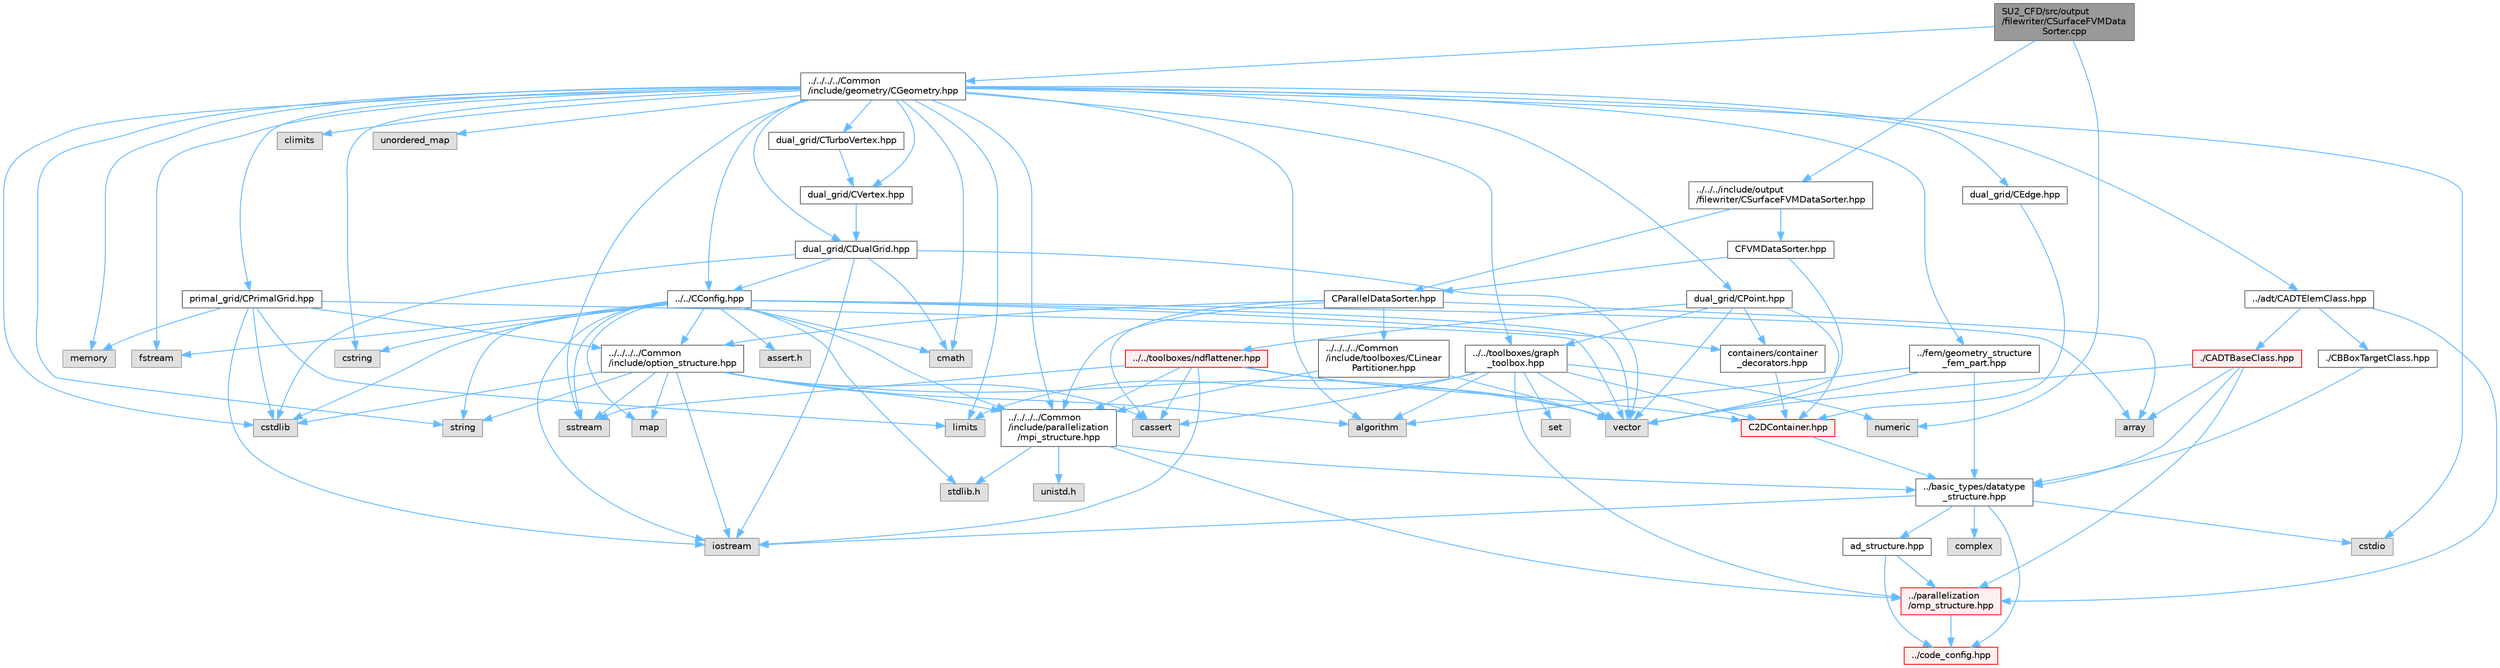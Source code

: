 digraph "SU2_CFD/src/output/filewriter/CSurfaceFVMDataSorter.cpp"
{
 // LATEX_PDF_SIZE
  bgcolor="transparent";
  edge [fontname=Helvetica,fontsize=10,labelfontname=Helvetica,labelfontsize=10];
  node [fontname=Helvetica,fontsize=10,shape=box,height=0.2,width=0.4];
  Node1 [id="Node000001",label="SU2_CFD/src/output\l/filewriter/CSurfaceFVMData\lSorter.cpp",height=0.2,width=0.4,color="gray40", fillcolor="grey60", style="filled", fontcolor="black",tooltip="Datasorter for FVM surfaces."];
  Node1 -> Node2 [id="edge1_Node000001_Node000002",color="steelblue1",style="solid",tooltip=" "];
  Node2 [id="Node000002",label="../../../include/output\l/filewriter/CSurfaceFVMDataSorter.hpp",height=0.2,width=0.4,color="grey40", fillcolor="white", style="filled",URL="$CSurfaceFVMDataSorter_8hpp.html",tooltip="Headers for the surface FVM data sorter class."];
  Node2 -> Node3 [id="edge2_Node000002_Node000003",color="steelblue1",style="solid",tooltip=" "];
  Node3 [id="Node000003",label="CParallelDataSorter.hpp",height=0.2,width=0.4,color="grey40", fillcolor="white", style="filled",URL="$CParallelDataSorter_8hpp.html",tooltip="Headers fo the data sorter class."];
  Node3 -> Node4 [id="edge3_Node000003_Node000004",color="steelblue1",style="solid",tooltip=" "];
  Node4 [id="Node000004",label="../../../../Common\l/include/parallelization\l/mpi_structure.hpp",height=0.2,width=0.4,color="grey40", fillcolor="white", style="filled",URL="$mpi__structure_8hpp.html",tooltip="Headers of the mpi interface for generalized datatypes. The subroutines and functions are in the mpi_..."];
  Node4 -> Node5 [id="edge4_Node000004_Node000005",color="steelblue1",style="solid",tooltip=" "];
  Node5 [id="Node000005",label="stdlib.h",height=0.2,width=0.4,color="grey60", fillcolor="#E0E0E0", style="filled",tooltip=" "];
  Node4 -> Node6 [id="edge5_Node000004_Node000006",color="steelblue1",style="solid",tooltip=" "];
  Node6 [id="Node000006",label="../basic_types/datatype\l_structure.hpp",height=0.2,width=0.4,color="grey40", fillcolor="white", style="filled",URL="$datatype__structure_8hpp.html",tooltip="Headers for generalized datatypes, defines an interface for AD types."];
  Node6 -> Node7 [id="edge6_Node000006_Node000007",color="steelblue1",style="solid",tooltip=" "];
  Node7 [id="Node000007",label="iostream",height=0.2,width=0.4,color="grey60", fillcolor="#E0E0E0", style="filled",tooltip=" "];
  Node6 -> Node8 [id="edge7_Node000006_Node000008",color="steelblue1",style="solid",tooltip=" "];
  Node8 [id="Node000008",label="complex",height=0.2,width=0.4,color="grey60", fillcolor="#E0E0E0", style="filled",tooltip=" "];
  Node6 -> Node9 [id="edge8_Node000006_Node000009",color="steelblue1",style="solid",tooltip=" "];
  Node9 [id="Node000009",label="cstdio",height=0.2,width=0.4,color="grey60", fillcolor="#E0E0E0", style="filled",tooltip=" "];
  Node6 -> Node10 [id="edge9_Node000006_Node000010",color="steelblue1",style="solid",tooltip=" "];
  Node10 [id="Node000010",label="../code_config.hpp",height=0.2,width=0.4,color="red", fillcolor="#FFF0F0", style="filled",URL="$code__config_8hpp.html",tooltip="Header file for collecting common macros, definitions and type configurations."];
  Node6 -> Node12 [id="edge10_Node000006_Node000012",color="steelblue1",style="solid",tooltip=" "];
  Node12 [id="Node000012",label="ad_structure.hpp",height=0.2,width=0.4,color="grey40", fillcolor="white", style="filled",URL="$ad__structure_8hpp.html",tooltip="Main routines for the algorithmic differentiation (AD) structure."];
  Node12 -> Node10 [id="edge11_Node000012_Node000010",color="steelblue1",style="solid",tooltip=" "];
  Node12 -> Node13 [id="edge12_Node000012_Node000013",color="steelblue1",style="solid",tooltip=" "];
  Node13 [id="Node000013",label="../parallelization\l/omp_structure.hpp",height=0.2,width=0.4,color="red", fillcolor="#FFF0F0", style="filled",URL="$omp__structure_8hpp.html",tooltip="OpenMP interface header, provides compatibility functions if the code is built without OpenMP support..."];
  Node13 -> Node10 [id="edge13_Node000013_Node000010",color="steelblue1",style="solid",tooltip=" "];
  Node4 -> Node16 [id="edge14_Node000004_Node000016",color="steelblue1",style="solid",tooltip=" "];
  Node16 [id="Node000016",label="unistd.h",height=0.2,width=0.4,color="grey60", fillcolor="#E0E0E0", style="filled",tooltip=" "];
  Node4 -> Node13 [id="edge15_Node000004_Node000013",color="steelblue1",style="solid",tooltip=" "];
  Node3 -> Node17 [id="edge16_Node000003_Node000017",color="steelblue1",style="solid",tooltip=" "];
  Node17 [id="Node000017",label="../../../../Common\l/include/option_structure.hpp",height=0.2,width=0.4,color="grey40", fillcolor="white", style="filled",URL="$option__structure_8hpp.html",tooltip="Defines classes for referencing options for easy input in CConfig."];
  Node17 -> Node4 [id="edge17_Node000017_Node000004",color="steelblue1",style="solid",tooltip=" "];
  Node17 -> Node7 [id="edge18_Node000017_Node000007",color="steelblue1",style="solid",tooltip=" "];
  Node17 -> Node18 [id="edge19_Node000017_Node000018",color="steelblue1",style="solid",tooltip=" "];
  Node18 [id="Node000018",label="sstream",height=0.2,width=0.4,color="grey60", fillcolor="#E0E0E0", style="filled",tooltip=" "];
  Node17 -> Node19 [id="edge20_Node000017_Node000019",color="steelblue1",style="solid",tooltip=" "];
  Node19 [id="Node000019",label="string",height=0.2,width=0.4,color="grey60", fillcolor="#E0E0E0", style="filled",tooltip=" "];
  Node17 -> Node20 [id="edge21_Node000017_Node000020",color="steelblue1",style="solid",tooltip=" "];
  Node20 [id="Node000020",label="vector",height=0.2,width=0.4,color="grey60", fillcolor="#E0E0E0", style="filled",tooltip=" "];
  Node17 -> Node21 [id="edge22_Node000017_Node000021",color="steelblue1",style="solid",tooltip=" "];
  Node21 [id="Node000021",label="map",height=0.2,width=0.4,color="grey60", fillcolor="#E0E0E0", style="filled",tooltip=" "];
  Node17 -> Node22 [id="edge23_Node000017_Node000022",color="steelblue1",style="solid",tooltip=" "];
  Node22 [id="Node000022",label="cstdlib",height=0.2,width=0.4,color="grey60", fillcolor="#E0E0E0", style="filled",tooltip=" "];
  Node17 -> Node23 [id="edge24_Node000017_Node000023",color="steelblue1",style="solid",tooltip=" "];
  Node23 [id="Node000023",label="algorithm",height=0.2,width=0.4,color="grey60", fillcolor="#E0E0E0", style="filled",tooltip=" "];
  Node17 -> Node24 [id="edge25_Node000017_Node000024",color="steelblue1",style="solid",tooltip=" "];
  Node24 [id="Node000024",label="cassert",height=0.2,width=0.4,color="grey60", fillcolor="#E0E0E0", style="filled",tooltip=" "];
  Node3 -> Node25 [id="edge26_Node000003_Node000025",color="steelblue1",style="solid",tooltip=" "];
  Node25 [id="Node000025",label="../../../../Common\l/include/toolboxes/CLinear\lPartitioner.hpp",height=0.2,width=0.4,color="grey40", fillcolor="white", style="filled",URL="$CLinearPartitioner_8hpp.html",tooltip="Header file for the class CLinearPartitioner. The implementations are in the CLinearPartitioner...."];
  Node25 -> Node4 [id="edge27_Node000025_Node000004",color="steelblue1",style="solid",tooltip=" "];
  Node25 -> Node20 [id="edge28_Node000025_Node000020",color="steelblue1",style="solid",tooltip=" "];
  Node3 -> Node26 [id="edge29_Node000003_Node000026",color="steelblue1",style="solid",tooltip=" "];
  Node26 [id="Node000026",label="array",height=0.2,width=0.4,color="grey60", fillcolor="#E0E0E0", style="filled",tooltip=" "];
  Node3 -> Node24 [id="edge30_Node000003_Node000024",color="steelblue1",style="solid",tooltip=" "];
  Node2 -> Node27 [id="edge31_Node000002_Node000027",color="steelblue1",style="solid",tooltip=" "];
  Node27 [id="Node000027",label="CFVMDataSorter.hpp",height=0.2,width=0.4,color="grey40", fillcolor="white", style="filled",URL="$CFVMDataSorter_8hpp.html",tooltip="Headers fo the FVM data sorter class."];
  Node27 -> Node3 [id="edge32_Node000027_Node000003",color="steelblue1",style="solid",tooltip=" "];
  Node27 -> Node20 [id="edge33_Node000027_Node000020",color="steelblue1",style="solid",tooltip=" "];
  Node1 -> Node28 [id="edge34_Node000001_Node000028",color="steelblue1",style="solid",tooltip=" "];
  Node28 [id="Node000028",label="../../../../Common\l/include/geometry/CGeometry.hpp",height=0.2,width=0.4,color="grey40", fillcolor="white", style="filled",URL="$CGeometry_8hpp.html",tooltip="Headers of the main subroutines for creating the geometrical structure. The subroutines and functions..."];
  Node28 -> Node29 [id="edge35_Node000028_Node000029",color="steelblue1",style="solid",tooltip=" "];
  Node29 [id="Node000029",label="limits",height=0.2,width=0.4,color="grey60", fillcolor="#E0E0E0", style="filled",tooltip=" "];
  Node28 -> Node4 [id="edge36_Node000028_Node000004",color="steelblue1",style="solid",tooltip=" "];
  Node28 -> Node19 [id="edge37_Node000028_Node000019",color="steelblue1",style="solid",tooltip=" "];
  Node28 -> Node30 [id="edge38_Node000028_Node000030",color="steelblue1",style="solid",tooltip=" "];
  Node30 [id="Node000030",label="fstream",height=0.2,width=0.4,color="grey60", fillcolor="#E0E0E0", style="filled",tooltip=" "];
  Node28 -> Node18 [id="edge39_Node000028_Node000018",color="steelblue1",style="solid",tooltip=" "];
  Node28 -> Node31 [id="edge40_Node000028_Node000031",color="steelblue1",style="solid",tooltip=" "];
  Node31 [id="Node000031",label="cmath",height=0.2,width=0.4,color="grey60", fillcolor="#E0E0E0", style="filled",tooltip=" "];
  Node28 -> Node23 [id="edge41_Node000028_Node000023",color="steelblue1",style="solid",tooltip=" "];
  Node28 -> Node32 [id="edge42_Node000028_Node000032",color="steelblue1",style="solid",tooltip=" "];
  Node32 [id="Node000032",label="cstring",height=0.2,width=0.4,color="grey60", fillcolor="#E0E0E0", style="filled",tooltip=" "];
  Node28 -> Node9 [id="edge43_Node000028_Node000009",color="steelblue1",style="solid",tooltip=" "];
  Node28 -> Node22 [id="edge44_Node000028_Node000022",color="steelblue1",style="solid",tooltip=" "];
  Node28 -> Node33 [id="edge45_Node000028_Node000033",color="steelblue1",style="solid",tooltip=" "];
  Node33 [id="Node000033",label="climits",height=0.2,width=0.4,color="grey60", fillcolor="#E0E0E0", style="filled",tooltip=" "];
  Node28 -> Node34 [id="edge46_Node000028_Node000034",color="steelblue1",style="solid",tooltip=" "];
  Node34 [id="Node000034",label="memory",height=0.2,width=0.4,color="grey60", fillcolor="#E0E0E0", style="filled",tooltip=" "];
  Node28 -> Node35 [id="edge47_Node000028_Node000035",color="steelblue1",style="solid",tooltip=" "];
  Node35 [id="Node000035",label="unordered_map",height=0.2,width=0.4,color="grey60", fillcolor="#E0E0E0", style="filled",tooltip=" "];
  Node28 -> Node36 [id="edge48_Node000028_Node000036",color="steelblue1",style="solid",tooltip=" "];
  Node36 [id="Node000036",label="primal_grid/CPrimalGrid.hpp",height=0.2,width=0.4,color="grey40", fillcolor="white", style="filled",URL="$CPrimalGrid_8hpp.html",tooltip="Headers of the main subroutines for storing the primal grid structure. The subroutines and functions ..."];
  Node36 -> Node7 [id="edge49_Node000036_Node000007",color="steelblue1",style="solid",tooltip=" "];
  Node36 -> Node20 [id="edge50_Node000036_Node000020",color="steelblue1",style="solid",tooltip=" "];
  Node36 -> Node29 [id="edge51_Node000036_Node000029",color="steelblue1",style="solid",tooltip=" "];
  Node36 -> Node22 [id="edge52_Node000036_Node000022",color="steelblue1",style="solid",tooltip=" "];
  Node36 -> Node34 [id="edge53_Node000036_Node000034",color="steelblue1",style="solid",tooltip=" "];
  Node36 -> Node17 [id="edge54_Node000036_Node000017",color="steelblue1",style="solid",tooltip=" "];
  Node28 -> Node37 [id="edge55_Node000028_Node000037",color="steelblue1",style="solid",tooltip=" "];
  Node37 [id="Node000037",label="dual_grid/CDualGrid.hpp",height=0.2,width=0.4,color="grey40", fillcolor="white", style="filled",URL="$CDualGrid_8hpp.html",tooltip="Headers of the main subroutines for doing the complete dual grid structure. The subroutines and funct..."];
  Node37 -> Node31 [id="edge56_Node000037_Node000031",color="steelblue1",style="solid",tooltip=" "];
  Node37 -> Node7 [id="edge57_Node000037_Node000007",color="steelblue1",style="solid",tooltip=" "];
  Node37 -> Node22 [id="edge58_Node000037_Node000022",color="steelblue1",style="solid",tooltip=" "];
  Node37 -> Node20 [id="edge59_Node000037_Node000020",color="steelblue1",style="solid",tooltip=" "];
  Node37 -> Node38 [id="edge60_Node000037_Node000038",color="steelblue1",style="solid",tooltip=" "];
  Node38 [id="Node000038",label="../../CConfig.hpp",height=0.2,width=0.4,color="grey40", fillcolor="white", style="filled",URL="$CConfig_8hpp.html",tooltip="All the information about the definition of the physical problem. The subroutines and functions are i..."];
  Node38 -> Node4 [id="edge61_Node000038_Node000004",color="steelblue1",style="solid",tooltip=" "];
  Node38 -> Node7 [id="edge62_Node000038_Node000007",color="steelblue1",style="solid",tooltip=" "];
  Node38 -> Node22 [id="edge63_Node000038_Node000022",color="steelblue1",style="solid",tooltip=" "];
  Node38 -> Node30 [id="edge64_Node000038_Node000030",color="steelblue1",style="solid",tooltip=" "];
  Node38 -> Node18 [id="edge65_Node000038_Node000018",color="steelblue1",style="solid",tooltip=" "];
  Node38 -> Node19 [id="edge66_Node000038_Node000019",color="steelblue1",style="solid",tooltip=" "];
  Node38 -> Node32 [id="edge67_Node000038_Node000032",color="steelblue1",style="solid",tooltip=" "];
  Node38 -> Node20 [id="edge68_Node000038_Node000020",color="steelblue1",style="solid",tooltip=" "];
  Node38 -> Node26 [id="edge69_Node000038_Node000026",color="steelblue1",style="solid",tooltip=" "];
  Node38 -> Node5 [id="edge70_Node000038_Node000005",color="steelblue1",style="solid",tooltip=" "];
  Node38 -> Node31 [id="edge71_Node000038_Node000031",color="steelblue1",style="solid",tooltip=" "];
  Node38 -> Node21 [id="edge72_Node000038_Node000021",color="steelblue1",style="solid",tooltip=" "];
  Node38 -> Node39 [id="edge73_Node000038_Node000039",color="steelblue1",style="solid",tooltip=" "];
  Node39 [id="Node000039",label="assert.h",height=0.2,width=0.4,color="grey60", fillcolor="#E0E0E0", style="filled",tooltip=" "];
  Node38 -> Node17 [id="edge74_Node000038_Node000017",color="steelblue1",style="solid",tooltip=" "];
  Node38 -> Node40 [id="edge75_Node000038_Node000040",color="steelblue1",style="solid",tooltip=" "];
  Node40 [id="Node000040",label="containers/container\l_decorators.hpp",height=0.2,width=0.4,color="grey40", fillcolor="white", style="filled",URL="$container__decorators_8hpp.html",tooltip="Collection of small classes that decorate C2DContainer to augment its functionality,..."];
  Node40 -> Node41 [id="edge76_Node000040_Node000041",color="steelblue1",style="solid",tooltip=" "];
  Node41 [id="Node000041",label="C2DContainer.hpp",height=0.2,width=0.4,color="red", fillcolor="#FFF0F0", style="filled",URL="$C2DContainer_8hpp.html",tooltip="A templated vector/matrix object."];
  Node41 -> Node6 [id="edge77_Node000041_Node000006",color="steelblue1",style="solid",tooltip=" "];
  Node28 -> Node50 [id="edge78_Node000028_Node000050",color="steelblue1",style="solid",tooltip=" "];
  Node50 [id="Node000050",label="dual_grid/CPoint.hpp",height=0.2,width=0.4,color="grey40", fillcolor="white", style="filled",URL="$CPoint_8hpp.html",tooltip="Declaration of the point class that stores geometric and adjacency information for dual control volum..."];
  Node50 -> Node41 [id="edge79_Node000050_Node000041",color="steelblue1",style="solid",tooltip=" "];
  Node50 -> Node40 [id="edge80_Node000050_Node000040",color="steelblue1",style="solid",tooltip=" "];
  Node50 -> Node51 [id="edge81_Node000050_Node000051",color="steelblue1",style="solid",tooltip=" "];
  Node51 [id="Node000051",label="../../toolboxes/graph\l_toolbox.hpp",height=0.2,width=0.4,color="grey40", fillcolor="white", style="filled",URL="$graph__toolbox_8hpp.html",tooltip="Functions and classes to build/represent sparse graphs or sparse patterns."];
  Node51 -> Node41 [id="edge82_Node000051_Node000041",color="steelblue1",style="solid",tooltip=" "];
  Node51 -> Node13 [id="edge83_Node000051_Node000013",color="steelblue1",style="solid",tooltip=" "];
  Node51 -> Node52 [id="edge84_Node000051_Node000052",color="steelblue1",style="solid",tooltip=" "];
  Node52 [id="Node000052",label="set",height=0.2,width=0.4,color="grey60", fillcolor="#E0E0E0", style="filled",tooltip=" "];
  Node51 -> Node20 [id="edge85_Node000051_Node000020",color="steelblue1",style="solid",tooltip=" "];
  Node51 -> Node29 [id="edge86_Node000051_Node000029",color="steelblue1",style="solid",tooltip=" "];
  Node51 -> Node24 [id="edge87_Node000051_Node000024",color="steelblue1",style="solid",tooltip=" "];
  Node51 -> Node23 [id="edge88_Node000051_Node000023",color="steelblue1",style="solid",tooltip=" "];
  Node51 -> Node53 [id="edge89_Node000051_Node000053",color="steelblue1",style="solid",tooltip=" "];
  Node53 [id="Node000053",label="numeric",height=0.2,width=0.4,color="grey60", fillcolor="#E0E0E0", style="filled",tooltip=" "];
  Node50 -> Node20 [id="edge90_Node000050_Node000020",color="steelblue1",style="solid",tooltip=" "];
  Node50 -> Node54 [id="edge91_Node000050_Node000054",color="steelblue1",style="solid",tooltip=" "];
  Node54 [id="Node000054",label="../../toolboxes/ndflattener.hpp",height=0.2,width=0.4,color="red", fillcolor="#FFF0F0", style="filled",URL="$ndflattener_8hpp.html",tooltip="Flatten pointer-to-pointer-... arrays for MPI communication."];
  Node54 -> Node24 [id="edge92_Node000054_Node000024",color="steelblue1",style="solid",tooltip=" "];
  Node54 -> Node7 [id="edge93_Node000054_Node000007",color="steelblue1",style="solid",tooltip=" "];
  Node54 -> Node18 [id="edge94_Node000054_Node000018",color="steelblue1",style="solid",tooltip=" "];
  Node54 -> Node20 [id="edge95_Node000054_Node000020",color="steelblue1",style="solid",tooltip=" "];
  Node54 -> Node41 [id="edge96_Node000054_Node000041",color="steelblue1",style="solid",tooltip=" "];
  Node54 -> Node4 [id="edge97_Node000054_Node000004",color="steelblue1",style="solid",tooltip=" "];
  Node28 -> Node55 [id="edge98_Node000028_Node000055",color="steelblue1",style="solid",tooltip=" "];
  Node55 [id="Node000055",label="dual_grid/CEdge.hpp",height=0.2,width=0.4,color="grey40", fillcolor="white", style="filled",URL="$CEdge_8hpp.html",tooltip="Declaration of the edge class CEdge.cpp file."];
  Node55 -> Node41 [id="edge99_Node000055_Node000041",color="steelblue1",style="solid",tooltip=" "];
  Node28 -> Node56 [id="edge100_Node000028_Node000056",color="steelblue1",style="solid",tooltip=" "];
  Node56 [id="Node000056",label="dual_grid/CVertex.hpp",height=0.2,width=0.4,color="grey40", fillcolor="white", style="filled",URL="$CVertex_8hpp.html",tooltip="Headers of the main subroutines for doing the complete dual grid structure. The subroutines and funct..."];
  Node56 -> Node37 [id="edge101_Node000056_Node000037",color="steelblue1",style="solid",tooltip=" "];
  Node28 -> Node57 [id="edge102_Node000028_Node000057",color="steelblue1",style="solid",tooltip=" "];
  Node57 [id="Node000057",label="dual_grid/CTurboVertex.hpp",height=0.2,width=0.4,color="grey40", fillcolor="white", style="filled",URL="$CTurboVertex_8hpp.html",tooltip="Headers of the main subroutines for doing the complete dual grid structure. The subroutines and funct..."];
  Node57 -> Node56 [id="edge103_Node000057_Node000056",color="steelblue1",style="solid",tooltip=" "];
  Node28 -> Node38 [id="edge104_Node000028_Node000038",color="steelblue1",style="solid",tooltip=" "];
  Node28 -> Node58 [id="edge105_Node000028_Node000058",color="steelblue1",style="solid",tooltip=" "];
  Node58 [id="Node000058",label="../fem/geometry_structure\l_fem_part.hpp",height=0.2,width=0.4,color="grey40", fillcolor="white", style="filled",URL="$geometry__structure__fem__part_8hpp.html",tooltip="Helper classes for the Fluid FEM solver."];
  Node58 -> Node6 [id="edge106_Node000058_Node000006",color="steelblue1",style="solid",tooltip=" "];
  Node58 -> Node20 [id="edge107_Node000058_Node000020",color="steelblue1",style="solid",tooltip=" "];
  Node58 -> Node23 [id="edge108_Node000058_Node000023",color="steelblue1",style="solid",tooltip=" "];
  Node28 -> Node51 [id="edge109_Node000028_Node000051",color="steelblue1",style="solid",tooltip=" "];
  Node28 -> Node59 [id="edge110_Node000028_Node000059",color="steelblue1",style="solid",tooltip=" "];
  Node59 [id="Node000059",label="../adt/CADTElemClass.hpp",height=0.2,width=0.4,color="grey40", fillcolor="white", style="filled",URL="$CADTElemClass_8hpp.html",tooltip="Class for storing an ADT of (linear) elements in an arbitrary number of dimensions."];
  Node59 -> Node60 [id="edge111_Node000059_Node000060",color="steelblue1",style="solid",tooltip=" "];
  Node60 [id="Node000060",label="./CADTBaseClass.hpp",height=0.2,width=0.4,color="red", fillcolor="#FFF0F0", style="filled",URL="$CADTBaseClass_8hpp.html",tooltip="Base class for storing an ADT in an arbitrary number of dimensions."];
  Node60 -> Node20 [id="edge112_Node000060_Node000020",color="steelblue1",style="solid",tooltip=" "];
  Node60 -> Node26 [id="edge113_Node000060_Node000026",color="steelblue1",style="solid",tooltip=" "];
  Node60 -> Node6 [id="edge114_Node000060_Node000006",color="steelblue1",style="solid",tooltip=" "];
  Node60 -> Node13 [id="edge115_Node000060_Node000013",color="steelblue1",style="solid",tooltip=" "];
  Node59 -> Node62 [id="edge116_Node000059_Node000062",color="steelblue1",style="solid",tooltip=" "];
  Node62 [id="Node000062",label="./CBBoxTargetClass.hpp",height=0.2,width=0.4,color="grey40", fillcolor="white", style="filled",URL="$CBBoxTargetClass_8hpp.html",tooltip="Class for storing the information of a possible bounding box candidate during a minimum distance sear..."];
  Node62 -> Node6 [id="edge117_Node000062_Node000006",color="steelblue1",style="solid",tooltip=" "];
  Node59 -> Node13 [id="edge118_Node000059_Node000013",color="steelblue1",style="solid",tooltip=" "];
  Node1 -> Node53 [id="edge119_Node000001_Node000053",color="steelblue1",style="solid",tooltip=" "];
}
